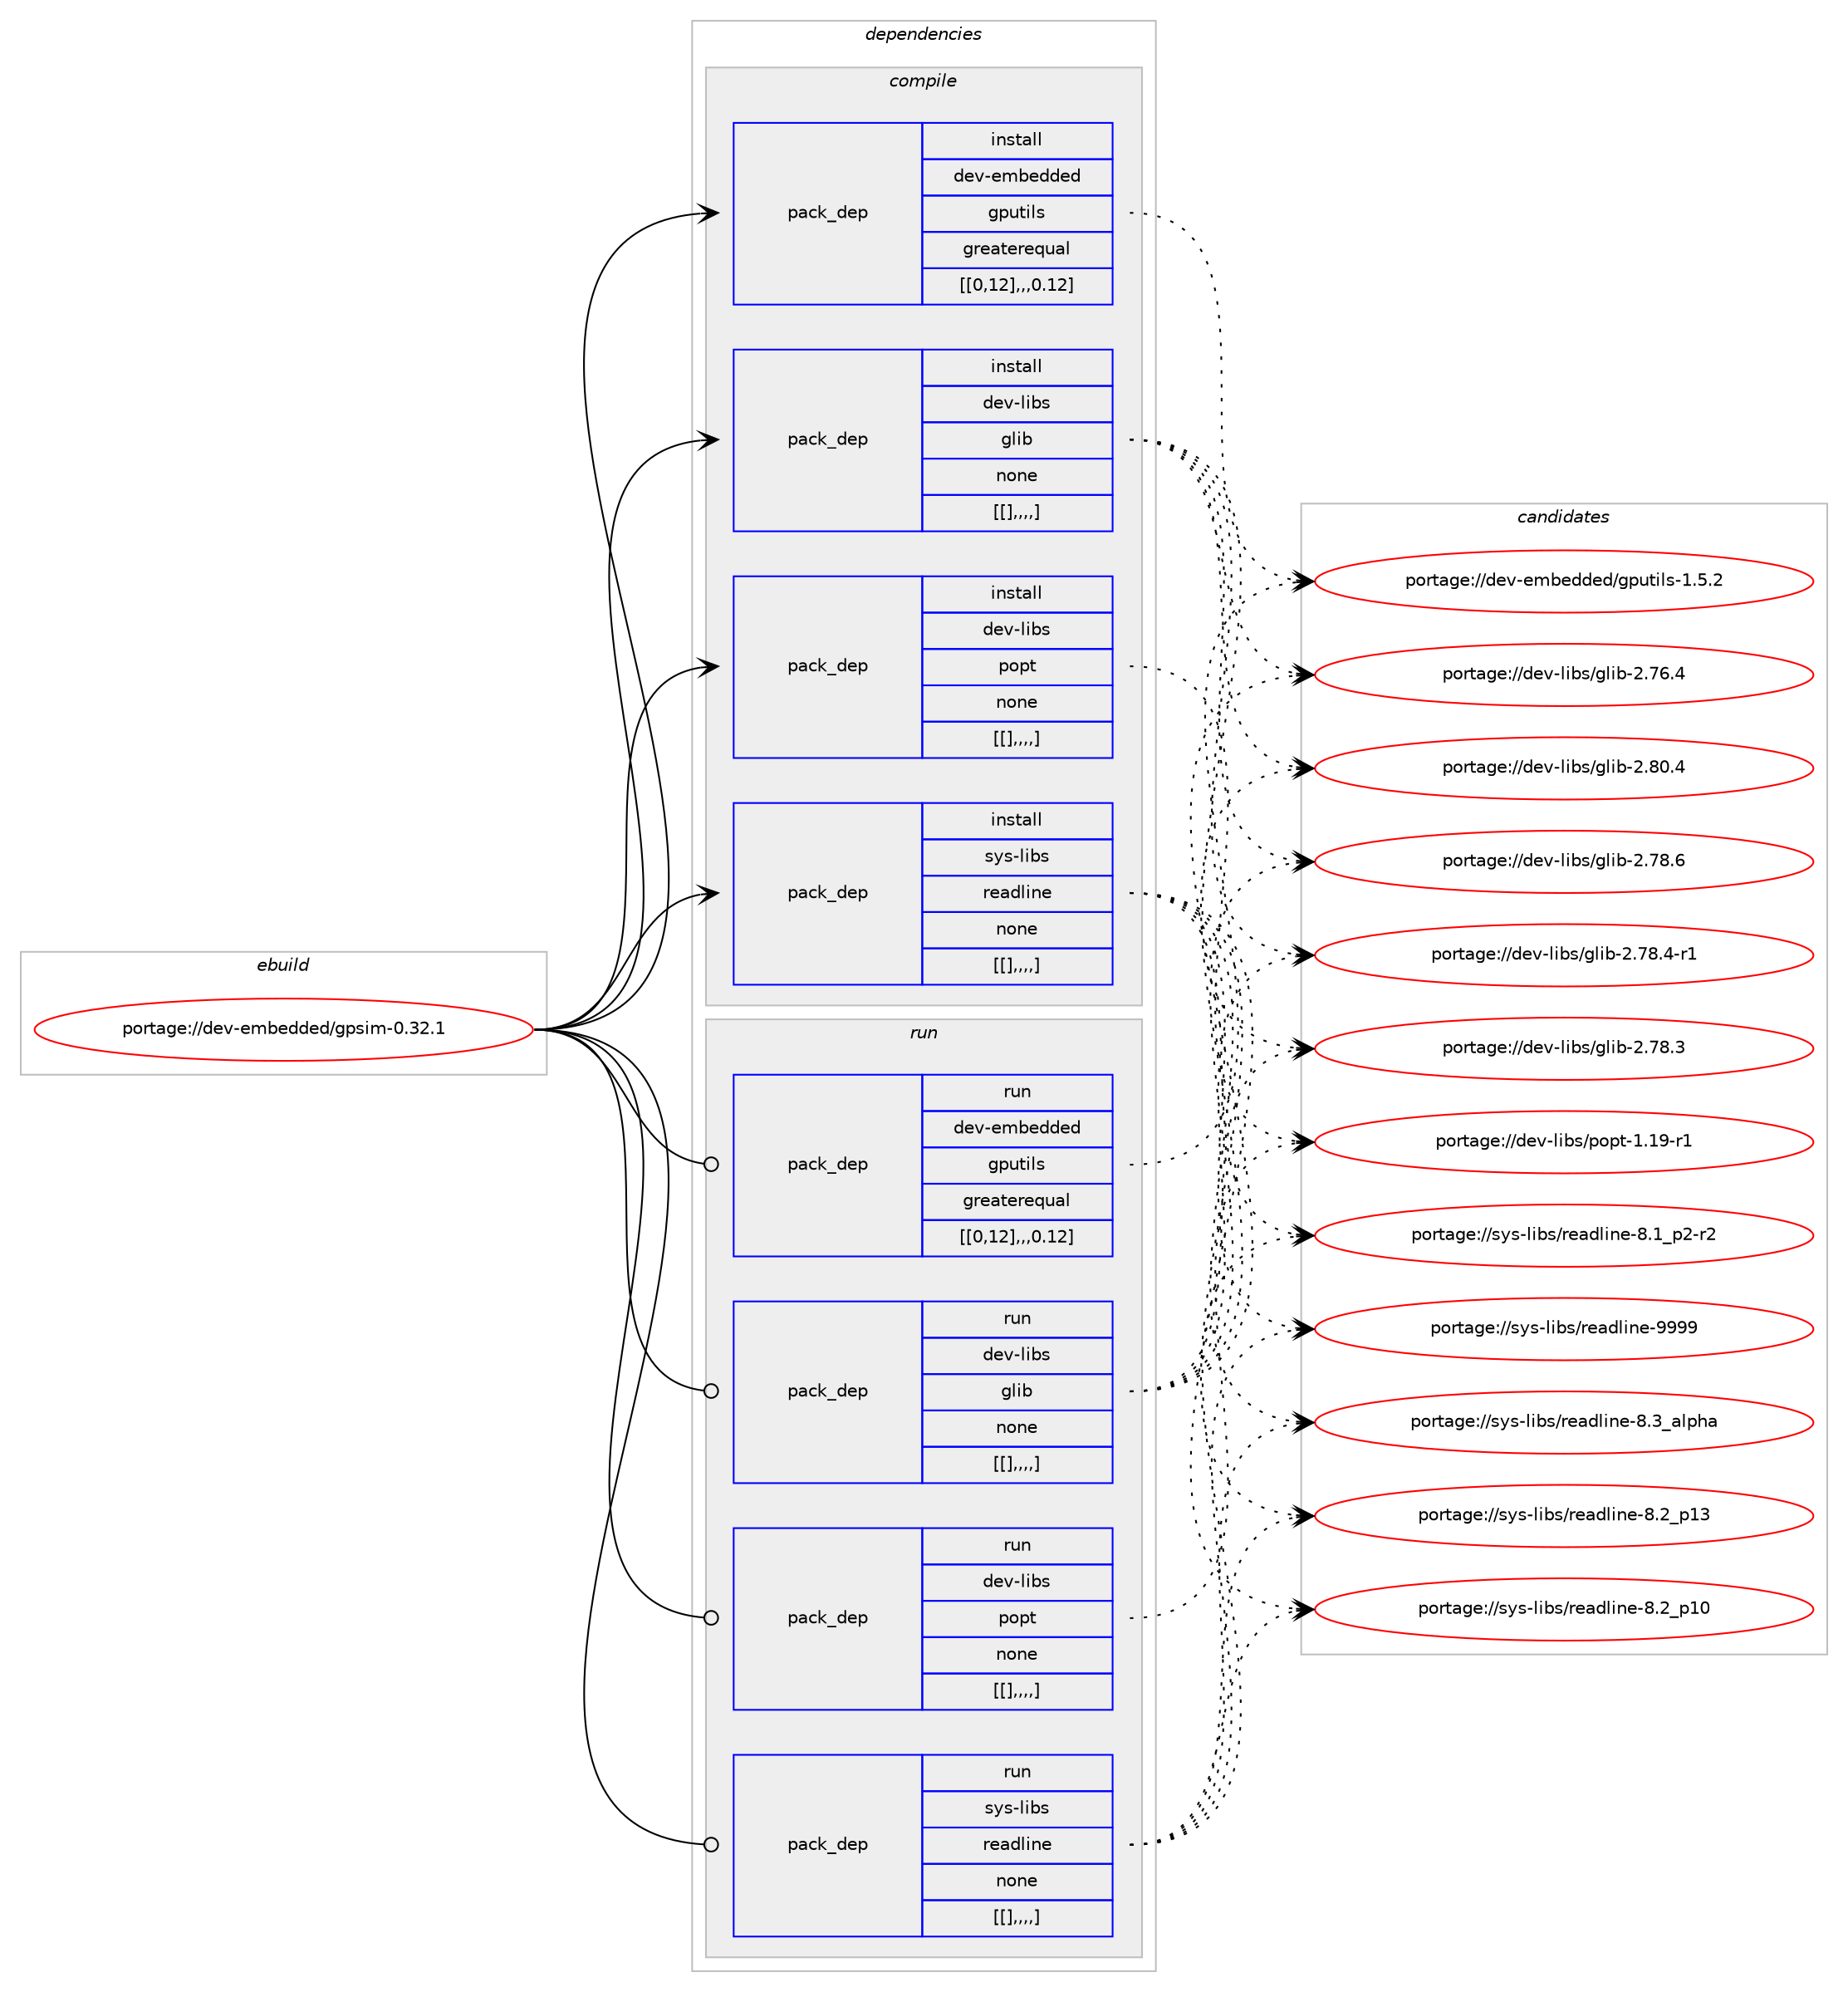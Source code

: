 digraph prolog {

# *************
# Graph options
# *************

newrank=true;
concentrate=true;
compound=true;
graph [rankdir=LR,fontname=Helvetica,fontsize=10,ranksep=1.5];#, ranksep=2.5, nodesep=0.2];
edge  [arrowhead=vee];
node  [fontname=Helvetica,fontsize=10];

# **********
# The ebuild
# **********

subgraph cluster_leftcol {
color=gray;
label=<<i>ebuild</i>>;
id [label="portage://dev-embedded/gpsim-0.32.1", color=red, width=4, href="../dev-embedded/gpsim-0.32.1.svg"];
}

# ****************
# The dependencies
# ****************

subgraph cluster_midcol {
color=gray;
label=<<i>dependencies</i>>;
subgraph cluster_compile {
fillcolor="#eeeeee";
style=filled;
label=<<i>compile</i>>;
subgraph pack53145 {
dependency73978 [label=<<TABLE BORDER="0" CELLBORDER="1" CELLSPACING="0" CELLPADDING="4" WIDTH="220"><TR><TD ROWSPAN="6" CELLPADDING="30">pack_dep</TD></TR><TR><TD WIDTH="110">install</TD></TR><TR><TD>dev-embedded</TD></TR><TR><TD>gputils</TD></TR><TR><TD>greaterequal</TD></TR><TR><TD>[[0,12],,,0.12]</TD></TR></TABLE>>, shape=none, color=blue];
}
id:e -> dependency73978:w [weight=20,style="solid",arrowhead="vee"];
subgraph pack53146 {
dependency73979 [label=<<TABLE BORDER="0" CELLBORDER="1" CELLSPACING="0" CELLPADDING="4" WIDTH="220"><TR><TD ROWSPAN="6" CELLPADDING="30">pack_dep</TD></TR><TR><TD WIDTH="110">install</TD></TR><TR><TD>dev-libs</TD></TR><TR><TD>glib</TD></TR><TR><TD>none</TD></TR><TR><TD>[[],,,,]</TD></TR></TABLE>>, shape=none, color=blue];
}
id:e -> dependency73979:w [weight=20,style="solid",arrowhead="vee"];
subgraph pack53147 {
dependency73980 [label=<<TABLE BORDER="0" CELLBORDER="1" CELLSPACING="0" CELLPADDING="4" WIDTH="220"><TR><TD ROWSPAN="6" CELLPADDING="30">pack_dep</TD></TR><TR><TD WIDTH="110">install</TD></TR><TR><TD>dev-libs</TD></TR><TR><TD>popt</TD></TR><TR><TD>none</TD></TR><TR><TD>[[],,,,]</TD></TR></TABLE>>, shape=none, color=blue];
}
id:e -> dependency73980:w [weight=20,style="solid",arrowhead="vee"];
subgraph pack53148 {
dependency73981 [label=<<TABLE BORDER="0" CELLBORDER="1" CELLSPACING="0" CELLPADDING="4" WIDTH="220"><TR><TD ROWSPAN="6" CELLPADDING="30">pack_dep</TD></TR><TR><TD WIDTH="110">install</TD></TR><TR><TD>sys-libs</TD></TR><TR><TD>readline</TD></TR><TR><TD>none</TD></TR><TR><TD>[[],,,,]</TD></TR></TABLE>>, shape=none, color=blue];
}
id:e -> dependency73981:w [weight=20,style="solid",arrowhead="vee"];
}
subgraph cluster_compileandrun {
fillcolor="#eeeeee";
style=filled;
label=<<i>compile and run</i>>;
}
subgraph cluster_run {
fillcolor="#eeeeee";
style=filled;
label=<<i>run</i>>;
subgraph pack53149 {
dependency73982 [label=<<TABLE BORDER="0" CELLBORDER="1" CELLSPACING="0" CELLPADDING="4" WIDTH="220"><TR><TD ROWSPAN="6" CELLPADDING="30">pack_dep</TD></TR><TR><TD WIDTH="110">run</TD></TR><TR><TD>dev-embedded</TD></TR><TR><TD>gputils</TD></TR><TR><TD>greaterequal</TD></TR><TR><TD>[[0,12],,,0.12]</TD></TR></TABLE>>, shape=none, color=blue];
}
id:e -> dependency73982:w [weight=20,style="solid",arrowhead="odot"];
subgraph pack53150 {
dependency73983 [label=<<TABLE BORDER="0" CELLBORDER="1" CELLSPACING="0" CELLPADDING="4" WIDTH="220"><TR><TD ROWSPAN="6" CELLPADDING="30">pack_dep</TD></TR><TR><TD WIDTH="110">run</TD></TR><TR><TD>dev-libs</TD></TR><TR><TD>glib</TD></TR><TR><TD>none</TD></TR><TR><TD>[[],,,,]</TD></TR></TABLE>>, shape=none, color=blue];
}
id:e -> dependency73983:w [weight=20,style="solid",arrowhead="odot"];
subgraph pack53151 {
dependency73984 [label=<<TABLE BORDER="0" CELLBORDER="1" CELLSPACING="0" CELLPADDING="4" WIDTH="220"><TR><TD ROWSPAN="6" CELLPADDING="30">pack_dep</TD></TR><TR><TD WIDTH="110">run</TD></TR><TR><TD>dev-libs</TD></TR><TR><TD>popt</TD></TR><TR><TD>none</TD></TR><TR><TD>[[],,,,]</TD></TR></TABLE>>, shape=none, color=blue];
}
id:e -> dependency73984:w [weight=20,style="solid",arrowhead="odot"];
subgraph pack53152 {
dependency73985 [label=<<TABLE BORDER="0" CELLBORDER="1" CELLSPACING="0" CELLPADDING="4" WIDTH="220"><TR><TD ROWSPAN="6" CELLPADDING="30">pack_dep</TD></TR><TR><TD WIDTH="110">run</TD></TR><TR><TD>sys-libs</TD></TR><TR><TD>readline</TD></TR><TR><TD>none</TD></TR><TR><TD>[[],,,,]</TD></TR></TABLE>>, shape=none, color=blue];
}
id:e -> dependency73985:w [weight=20,style="solid",arrowhead="odot"];
}
}

# **************
# The candidates
# **************

subgraph cluster_choices {
rank=same;
color=gray;
label=<<i>candidates</i>>;

subgraph choice53145 {
color=black;
nodesep=1;
choice100101118451011099810110010010110047103112117116105108115454946534650 [label="portage://dev-embedded/gputils-1.5.2", color=red, width=4,href="../dev-embedded/gputils-1.5.2.svg"];
dependency73978:e -> choice100101118451011099810110010010110047103112117116105108115454946534650:w [style=dotted,weight="100"];
}
subgraph choice53146 {
color=black;
nodesep=1;
choice1001011184510810598115471031081059845504656484652 [label="portage://dev-libs/glib-2.80.4", color=red, width=4,href="../dev-libs/glib-2.80.4.svg"];
choice1001011184510810598115471031081059845504655564654 [label="portage://dev-libs/glib-2.78.6", color=red, width=4,href="../dev-libs/glib-2.78.6.svg"];
choice10010111845108105981154710310810598455046555646524511449 [label="portage://dev-libs/glib-2.78.4-r1", color=red, width=4,href="../dev-libs/glib-2.78.4-r1.svg"];
choice1001011184510810598115471031081059845504655564651 [label="portage://dev-libs/glib-2.78.3", color=red, width=4,href="../dev-libs/glib-2.78.3.svg"];
choice1001011184510810598115471031081059845504655544652 [label="portage://dev-libs/glib-2.76.4", color=red, width=4,href="../dev-libs/glib-2.76.4.svg"];
dependency73979:e -> choice1001011184510810598115471031081059845504656484652:w [style=dotted,weight="100"];
dependency73979:e -> choice1001011184510810598115471031081059845504655564654:w [style=dotted,weight="100"];
dependency73979:e -> choice10010111845108105981154710310810598455046555646524511449:w [style=dotted,weight="100"];
dependency73979:e -> choice1001011184510810598115471031081059845504655564651:w [style=dotted,weight="100"];
dependency73979:e -> choice1001011184510810598115471031081059845504655544652:w [style=dotted,weight="100"];
}
subgraph choice53147 {
color=black;
nodesep=1;
choice10010111845108105981154711211111211645494649574511449 [label="portage://dev-libs/popt-1.19-r1", color=red, width=4,href="../dev-libs/popt-1.19-r1.svg"];
dependency73980:e -> choice10010111845108105981154711211111211645494649574511449:w [style=dotted,weight="100"];
}
subgraph choice53148 {
color=black;
nodesep=1;
choice115121115451081059811547114101971001081051101014557575757 [label="portage://sys-libs/readline-9999", color=red, width=4,href="../sys-libs/readline-9999.svg"];
choice1151211154510810598115471141019710010810511010145564651959710811210497 [label="portage://sys-libs/readline-8.3_alpha", color=red, width=4,href="../sys-libs/readline-8.3_alpha.svg"];
choice1151211154510810598115471141019710010810511010145564650951124951 [label="portage://sys-libs/readline-8.2_p13", color=red, width=4,href="../sys-libs/readline-8.2_p13.svg"];
choice1151211154510810598115471141019710010810511010145564650951124948 [label="portage://sys-libs/readline-8.2_p10", color=red, width=4,href="../sys-libs/readline-8.2_p10.svg"];
choice115121115451081059811547114101971001081051101014556464995112504511450 [label="portage://sys-libs/readline-8.1_p2-r2", color=red, width=4,href="../sys-libs/readline-8.1_p2-r2.svg"];
dependency73981:e -> choice115121115451081059811547114101971001081051101014557575757:w [style=dotted,weight="100"];
dependency73981:e -> choice1151211154510810598115471141019710010810511010145564651959710811210497:w [style=dotted,weight="100"];
dependency73981:e -> choice1151211154510810598115471141019710010810511010145564650951124951:w [style=dotted,weight="100"];
dependency73981:e -> choice1151211154510810598115471141019710010810511010145564650951124948:w [style=dotted,weight="100"];
dependency73981:e -> choice115121115451081059811547114101971001081051101014556464995112504511450:w [style=dotted,weight="100"];
}
subgraph choice53149 {
color=black;
nodesep=1;
choice100101118451011099810110010010110047103112117116105108115454946534650 [label="portage://dev-embedded/gputils-1.5.2", color=red, width=4,href="../dev-embedded/gputils-1.5.2.svg"];
dependency73982:e -> choice100101118451011099810110010010110047103112117116105108115454946534650:w [style=dotted,weight="100"];
}
subgraph choice53150 {
color=black;
nodesep=1;
choice1001011184510810598115471031081059845504656484652 [label="portage://dev-libs/glib-2.80.4", color=red, width=4,href="../dev-libs/glib-2.80.4.svg"];
choice1001011184510810598115471031081059845504655564654 [label="portage://dev-libs/glib-2.78.6", color=red, width=4,href="../dev-libs/glib-2.78.6.svg"];
choice10010111845108105981154710310810598455046555646524511449 [label="portage://dev-libs/glib-2.78.4-r1", color=red, width=4,href="../dev-libs/glib-2.78.4-r1.svg"];
choice1001011184510810598115471031081059845504655564651 [label="portage://dev-libs/glib-2.78.3", color=red, width=4,href="../dev-libs/glib-2.78.3.svg"];
choice1001011184510810598115471031081059845504655544652 [label="portage://dev-libs/glib-2.76.4", color=red, width=4,href="../dev-libs/glib-2.76.4.svg"];
dependency73983:e -> choice1001011184510810598115471031081059845504656484652:w [style=dotted,weight="100"];
dependency73983:e -> choice1001011184510810598115471031081059845504655564654:w [style=dotted,weight="100"];
dependency73983:e -> choice10010111845108105981154710310810598455046555646524511449:w [style=dotted,weight="100"];
dependency73983:e -> choice1001011184510810598115471031081059845504655564651:w [style=dotted,weight="100"];
dependency73983:e -> choice1001011184510810598115471031081059845504655544652:w [style=dotted,weight="100"];
}
subgraph choice53151 {
color=black;
nodesep=1;
choice10010111845108105981154711211111211645494649574511449 [label="portage://dev-libs/popt-1.19-r1", color=red, width=4,href="../dev-libs/popt-1.19-r1.svg"];
dependency73984:e -> choice10010111845108105981154711211111211645494649574511449:w [style=dotted,weight="100"];
}
subgraph choice53152 {
color=black;
nodesep=1;
choice115121115451081059811547114101971001081051101014557575757 [label="portage://sys-libs/readline-9999", color=red, width=4,href="../sys-libs/readline-9999.svg"];
choice1151211154510810598115471141019710010810511010145564651959710811210497 [label="portage://sys-libs/readline-8.3_alpha", color=red, width=4,href="../sys-libs/readline-8.3_alpha.svg"];
choice1151211154510810598115471141019710010810511010145564650951124951 [label="portage://sys-libs/readline-8.2_p13", color=red, width=4,href="../sys-libs/readline-8.2_p13.svg"];
choice1151211154510810598115471141019710010810511010145564650951124948 [label="portage://sys-libs/readline-8.2_p10", color=red, width=4,href="../sys-libs/readline-8.2_p10.svg"];
choice115121115451081059811547114101971001081051101014556464995112504511450 [label="portage://sys-libs/readline-8.1_p2-r2", color=red, width=4,href="../sys-libs/readline-8.1_p2-r2.svg"];
dependency73985:e -> choice115121115451081059811547114101971001081051101014557575757:w [style=dotted,weight="100"];
dependency73985:e -> choice1151211154510810598115471141019710010810511010145564651959710811210497:w [style=dotted,weight="100"];
dependency73985:e -> choice1151211154510810598115471141019710010810511010145564650951124951:w [style=dotted,weight="100"];
dependency73985:e -> choice1151211154510810598115471141019710010810511010145564650951124948:w [style=dotted,weight="100"];
dependency73985:e -> choice115121115451081059811547114101971001081051101014556464995112504511450:w [style=dotted,weight="100"];
}
}

}
